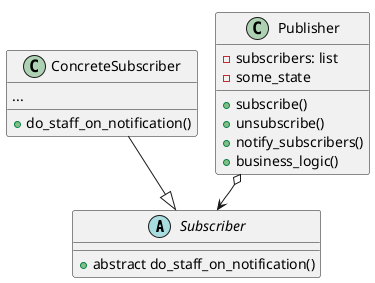 @startuml
!pragma layout smetana
'https://plantuml.com/class-diagram

abstract class Subscriber {
  + abstract do_staff_on_notification()
}

class ConcreteSubscriber {
  ...
  + do_staff_on_notification()
}

class Publisher {
  - subscribers: list
  - some_state
  + subscribe()
  + unsubscribe()
  + notify_subscribers()
  + business_logic()
}


Publisher o--> Subscriber
ConcreteSubscriber --|> Subscriber

@enduml